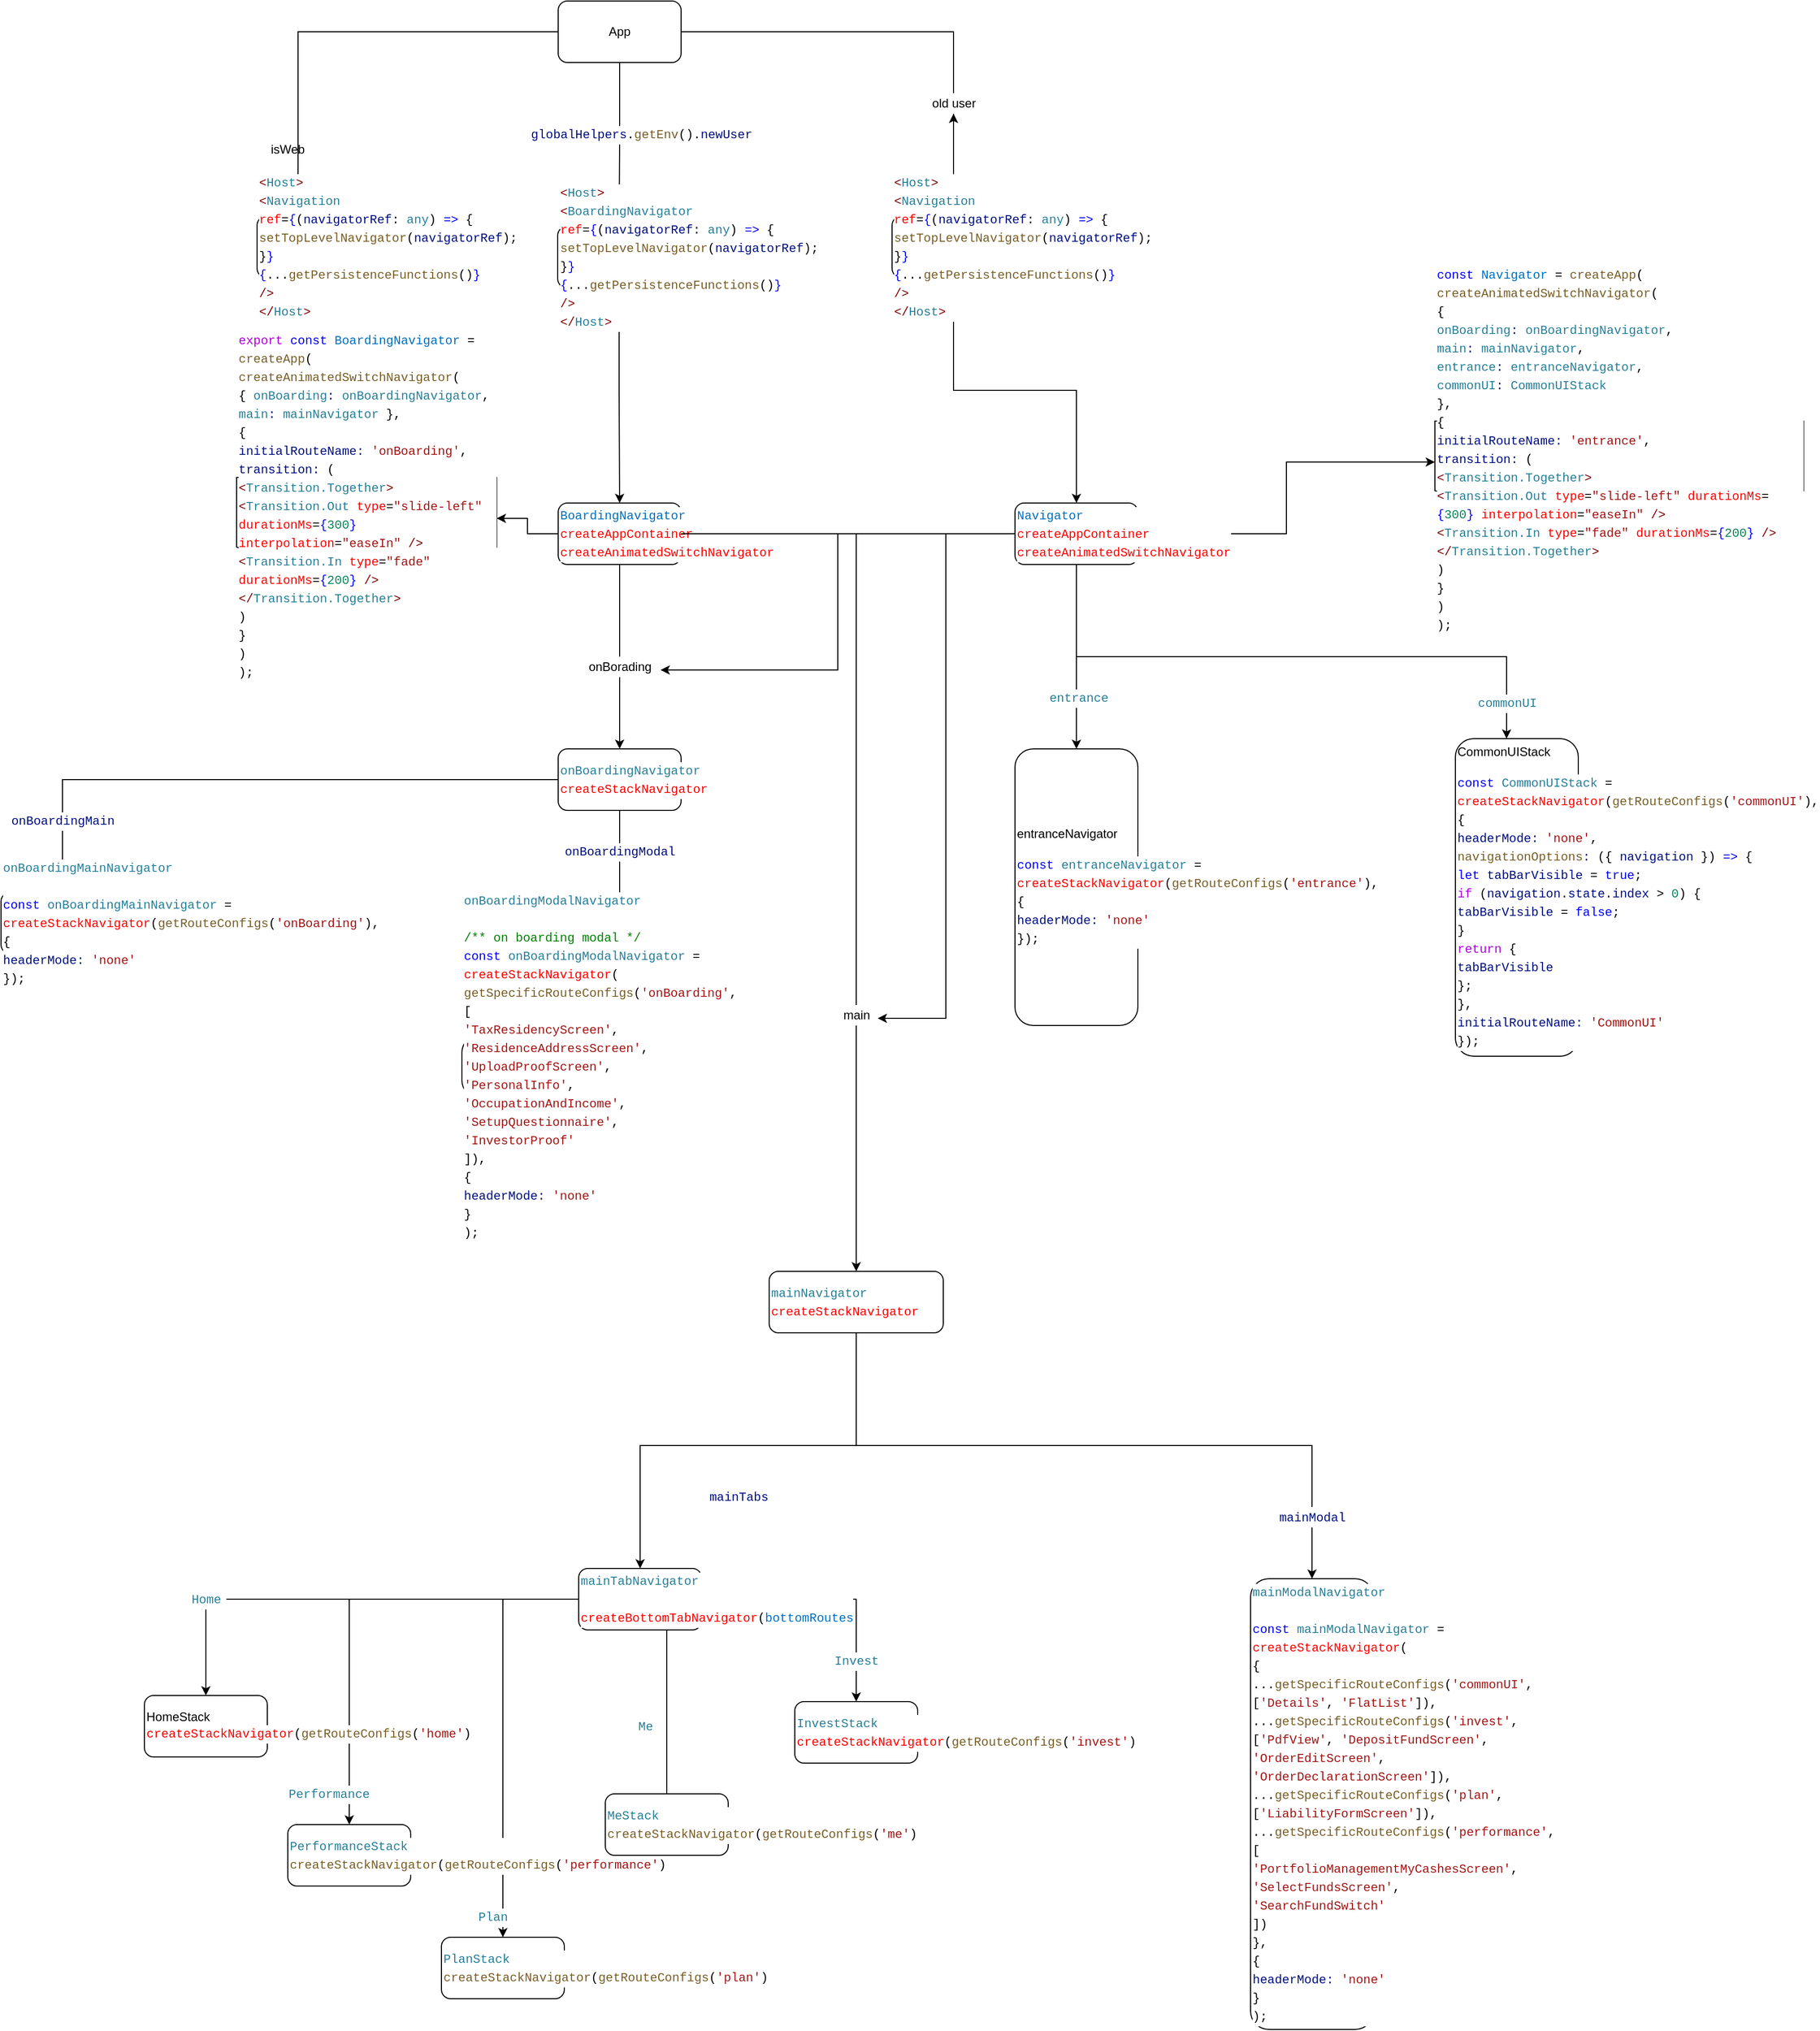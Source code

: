 <mxfile version="20.0.1" type="github"><diagram id="C5RBs43oDa-KdzZeNtuy" name="Page-1"><mxGraphModel dx="2835" dy="1154" grid="1" gridSize="10" guides="1" tooltips="1" connect="1" arrows="1" fold="1" page="1" pageScale="1" pageWidth="827" pageHeight="1169" math="0" shadow="0"><root><mxCell id="WIyWlLk6GJQsqaUBKTNV-0"/><mxCell id="WIyWlLk6GJQsqaUBKTNV-1" parent="WIyWlLk6GJQsqaUBKTNV-0"/><mxCell id="ASFFez9ZujurtMkVOaM4-4" value="" style="edgeStyle=orthogonalEdgeStyle;rounded=0;orthogonalLoop=1;jettySize=auto;html=1;" parent="WIyWlLk6GJQsqaUBKTNV-1" source="ASFFez9ZujurtMkVOaM4-0" target="ASFFez9ZujurtMkVOaM4-3" edge="1"><mxGeometry relative="1" as="geometry"/></mxCell><mxCell id="ASFFez9ZujurtMkVOaM4-7" value="" style="edgeStyle=orthogonalEdgeStyle;rounded=0;orthogonalLoop=1;jettySize=auto;html=1;" parent="WIyWlLk6GJQsqaUBKTNV-1" source="ASFFez9ZujurtMkVOaM4-0" target="ASFFez9ZujurtMkVOaM4-6" edge="1"><mxGeometry relative="1" as="geometry"/></mxCell><mxCell id="ASFFez9ZujurtMkVOaM4-10" value="" style="edgeStyle=orthogonalEdgeStyle;rounded=0;orthogonalLoop=1;jettySize=auto;html=1;startArrow=none;" parent="WIyWlLk6GJQsqaUBKTNV-1" source="ASFFez9ZujurtMkVOaM4-11" target="ASFFez9ZujurtMkVOaM4-9" edge="1"><mxGeometry relative="1" as="geometry"/></mxCell><mxCell id="ASFFez9ZujurtMkVOaM4-0" value="App" style="rounded=1;whiteSpace=wrap;html=1;" parent="WIyWlLk6GJQsqaUBKTNV-1" vertex="1"><mxGeometry x="354" y="40" width="120" height="60" as="geometry"/></mxCell><mxCell id="ASFFez9ZujurtMkVOaM4-3" value="&lt;meta charset=&quot;utf-8&quot;&gt;&lt;div style=&quot;color: rgb(0, 0, 0); background-color: rgb(255, 255, 255); font-family: Menlo, Monaco, &amp;quot;Courier New&amp;quot;, monospace; font-weight: normal; font-size: 12px; line-height: 18px;&quot;&gt;&lt;div&gt;&lt;span style=&quot;color: #800000;&quot;&gt;&amp;lt;&lt;/span&gt;&lt;span style=&quot;color: #267f99;&quot;&gt;Host&lt;/span&gt;&lt;span style=&quot;color: #800000;&quot;&gt;&amp;gt;&lt;/span&gt;&lt;/div&gt;&lt;div&gt;&lt;span style=&quot;color: #000000;&quot;&gt;            &lt;/span&gt;&lt;span style=&quot;color: #800000;&quot;&gt;&amp;lt;&lt;/span&gt;&lt;span style=&quot;color: #267f99;&quot;&gt;Navigation&lt;/span&gt;&lt;/div&gt;&lt;div&gt;&lt;span style=&quot;color: #000000;&quot;&gt;              &lt;/span&gt;&lt;span style=&quot;color: #ff0000;&quot;&gt;ref&lt;/span&gt;&lt;span style=&quot;color: #000000;&quot;&gt;=&lt;/span&gt;&lt;span style=&quot;color: #0000ff;&quot;&gt;{&lt;/span&gt;&lt;span style=&quot;color: #000000;&quot;&gt;(&lt;/span&gt;&lt;span style=&quot;color: #001080;&quot;&gt;navigatorRef&lt;/span&gt;&lt;span style=&quot;color: #000000;&quot;&gt;: &lt;/span&gt;&lt;span style=&quot;color: #267f99;&quot;&gt;any&lt;/span&gt;&lt;span style=&quot;color: #000000;&quot;&gt;) &lt;/span&gt;&lt;span style=&quot;color: #0000ff;&quot;&gt;=&amp;gt;&lt;/span&gt;&lt;span style=&quot;color: #000000;&quot;&gt; {&lt;/span&gt;&lt;/div&gt;&lt;div&gt;&lt;span style=&quot;color: #000000;&quot;&gt;                &lt;/span&gt;&lt;span style=&quot;color: #795e26;&quot;&gt;setTopLevelNavigator&lt;/span&gt;&lt;span style=&quot;color: #000000;&quot;&gt;(&lt;/span&gt;&lt;span style=&quot;color: #001080;&quot;&gt;navigatorRef&lt;/span&gt;&lt;span style=&quot;color: #000000;&quot;&gt;);&lt;/span&gt;&lt;/div&gt;&lt;div&gt;&lt;span style=&quot;color: #000000;&quot;&gt;              }&lt;/span&gt;&lt;span style=&quot;color: #0000ff;&quot;&gt;}&lt;/span&gt;&lt;/div&gt;&lt;div&gt;&lt;span style=&quot;color: #000000;&quot;&gt;              &lt;/span&gt;&lt;span style=&quot;color: #0000ff;&quot;&gt;{&lt;/span&gt;&lt;span style=&quot;color: #000000;&quot;&gt;...&lt;/span&gt;&lt;span style=&quot;color: #795e26;&quot;&gt;getPersistenceFunctions&lt;/span&gt;&lt;span style=&quot;color: #000000;&quot;&gt;()&lt;/span&gt;&lt;span style=&quot;color: #0000ff;&quot;&gt;}&lt;/span&gt;&lt;/div&gt;&lt;div&gt;&lt;span style=&quot;color: #000000;&quot;&gt;            &lt;/span&gt;&lt;span style=&quot;color: #800000;&quot;&gt;/&amp;gt;&lt;/span&gt;&lt;/div&gt;&lt;div&gt;&lt;span style=&quot;color: #000000;&quot;&gt;          &lt;/span&gt;&lt;span style=&quot;color: #800000;&quot;&gt;&amp;lt;/&lt;/span&gt;&lt;span style=&quot;color: #267f99;&quot;&gt;Host&lt;/span&gt;&lt;span style=&quot;color: #800000;&quot;&gt;&amp;gt;&lt;/span&gt;&lt;/div&gt;&lt;/div&gt;" style="whiteSpace=wrap;html=1;rounded=1;align=left;" parent="WIyWlLk6GJQsqaUBKTNV-1" vertex="1"><mxGeometry x="60" y="250" width="80" height="60" as="geometry"/></mxCell><mxCell id="ASFFez9ZujurtMkVOaM4-5" value="isWeb" style="text;html=1;strokeColor=none;fillColor=none;align=center;verticalAlign=middle;whiteSpace=wrap;rounded=0;" parent="WIyWlLk6GJQsqaUBKTNV-1" vertex="1"><mxGeometry x="60" y="170" width="60" height="30" as="geometry"/></mxCell><mxCell id="ASFFez9ZujurtMkVOaM4-21" style="edgeStyle=orthogonalEdgeStyle;rounded=0;orthogonalLoop=1;jettySize=auto;html=1;" parent="WIyWlLk6GJQsqaUBKTNV-1" source="ASFFez9ZujurtMkVOaM4-6" target="ASFFez9ZujurtMkVOaM4-20" edge="1"><mxGeometry relative="1" as="geometry"/></mxCell><mxCell id="ASFFez9ZujurtMkVOaM4-6" value="&lt;div style=&quot;background-color: rgb(255, 255, 255); font-family: Menlo, Monaco, &amp;quot;Courier New&amp;quot;, monospace; line-height: 18px;&quot;&gt;&lt;div&gt; &lt;span style=&quot;color: #800000;&quot;&gt;&amp;lt;&lt;/span&gt;&lt;span style=&quot;color: #267f99;&quot;&gt;Host&lt;/span&gt;&lt;span style=&quot;color: #800000;&quot;&gt;&amp;gt;&lt;/span&gt;&lt;/div&gt;&lt;div&gt;            &lt;span style=&quot;color: #800000;&quot;&gt;&amp;lt;&lt;/span&gt;&lt;span style=&quot;color: #267f99;&quot;&gt;BoardingNavigator&lt;/span&gt;&lt;/div&gt;&lt;div&gt;              &lt;span style=&quot;color: #ff0000;&quot;&gt;ref&lt;/span&gt;=&lt;span style=&quot;color: #0000ff;&quot;&gt;{&lt;/span&gt;(&lt;span style=&quot;color: #001080;&quot;&gt;navigatorRef&lt;/span&gt;: &lt;span style=&quot;color: #267f99;&quot;&gt;any&lt;/span&gt;) &lt;span style=&quot;color: #0000ff;&quot;&gt;=&amp;gt;&lt;/span&gt; {&lt;/div&gt;&lt;div&gt;                &lt;span style=&quot;color: #795e26;&quot;&gt;setTopLevelNavigator&lt;/span&gt;(&lt;span style=&quot;color: #001080;&quot;&gt;navigatorRef&lt;/span&gt;);&lt;/div&gt;&lt;div&gt;              }&lt;span style=&quot;color: #0000ff;&quot;&gt;}&lt;/span&gt;&lt;/div&gt;&lt;div&gt;              &lt;span style=&quot;color: #0000ff;&quot;&gt;{&lt;/span&gt;...&lt;span style=&quot;color: #795e26;&quot;&gt;getPersistenceFunctions&lt;/span&gt;()&lt;span style=&quot;color: #0000ff;&quot;&gt;}&lt;/span&gt;&lt;/div&gt;&lt;div&gt;            &lt;span style=&quot;color: #800000;&quot;&gt;/&amp;gt;&lt;/span&gt;&lt;/div&gt;&lt;div&gt;          &lt;span style=&quot;color: #800000;&quot;&gt;&amp;lt;/&lt;/span&gt;&lt;span style=&quot;color: #267f99;&quot;&gt;Host&lt;/span&gt;&lt;span style=&quot;color: #800000;&quot;&gt;&amp;gt;&lt;/span&gt;&lt;/div&gt;&lt;/div&gt;" style="whiteSpace=wrap;html=1;rounded=1;align=left;" parent="WIyWlLk6GJQsqaUBKTNV-1" vertex="1"><mxGeometry x="353.5" y="260" width="120" height="60" as="geometry"/></mxCell><mxCell id="ASFFez9ZujurtMkVOaM4-8" value="&lt;div style=&quot;background-color: rgb(255, 255, 255); font-family: Menlo, Monaco, &amp;quot;Courier New&amp;quot;, monospace; line-height: 18px;&quot;&gt;&lt;span style=&quot;color: #001080;&quot;&gt;globalHelpers&lt;/span&gt;.&lt;span style=&quot;color: #795e26;&quot;&gt;getEnv&lt;/span&gt;().&lt;span style=&quot;color: #001080;&quot;&gt;newUser&lt;/span&gt;&lt;/div&gt;" style="text;html=1;align=center;verticalAlign=middle;resizable=0;points=[];autosize=1;strokeColor=none;fillColor=none;" parent="WIyWlLk6GJQsqaUBKTNV-1" vertex="1"><mxGeometry x="320" y="160" width="230" height="20" as="geometry"/></mxCell><mxCell id="ASFFez9ZujurtMkVOaM4-14" value="" style="edgeStyle=orthogonalEdgeStyle;rounded=0;orthogonalLoop=1;jettySize=auto;html=1;" parent="WIyWlLk6GJQsqaUBKTNV-1" source="ASFFez9ZujurtMkVOaM4-9" target="ASFFez9ZujurtMkVOaM4-13" edge="1"><mxGeometry relative="1" as="geometry"/></mxCell><mxCell id="ASFFez9ZujurtMkVOaM4-17" value="" style="edgeStyle=orthogonalEdgeStyle;rounded=0;orthogonalLoop=1;jettySize=auto;html=1;" parent="WIyWlLk6GJQsqaUBKTNV-1" source="ASFFez9ZujurtMkVOaM4-9" target="ASFFez9ZujurtMkVOaM4-11" edge="1"><mxGeometry relative="1" as="geometry"/></mxCell><mxCell id="ASFFez9ZujurtMkVOaM4-9" value="&lt;div style=&quot;background-color: rgb(255, 255, 255); font-family: Menlo, Monaco, &amp;quot;Courier New&amp;quot;, monospace; line-height: 18px;&quot;&gt;&lt;div&gt; &lt;span style=&quot;color: #800000;&quot;&gt;&amp;lt;&lt;/span&gt;&lt;span style=&quot;color: #267f99;&quot;&gt;Host&lt;/span&gt;&lt;span style=&quot;color: #800000;&quot;&gt;&amp;gt;&lt;/span&gt;&lt;/div&gt;&lt;div&gt;            &lt;span style=&quot;color: #800000;&quot;&gt;&amp;lt;&lt;/span&gt;&lt;span style=&quot;color: #267f99;&quot;&gt;Navigation&lt;/span&gt;&lt;/div&gt;&lt;div&gt;              &lt;span style=&quot;color: #ff0000;&quot;&gt;ref&lt;/span&gt;=&lt;span style=&quot;color: #0000ff;&quot;&gt;{&lt;/span&gt;(&lt;span style=&quot;color: #001080;&quot;&gt;navigatorRef&lt;/span&gt;: &lt;span style=&quot;color: #267f99;&quot;&gt;any&lt;/span&gt;) &lt;span style=&quot;color: #0000ff;&quot;&gt;=&amp;gt;&lt;/span&gt; {&lt;/div&gt;&lt;div&gt;                &lt;span style=&quot;color: #795e26;&quot;&gt;setTopLevelNavigator&lt;/span&gt;(&lt;span style=&quot;color: #001080;&quot;&gt;navigatorRef&lt;/span&gt;);&lt;/div&gt;&lt;div&gt;              }&lt;span style=&quot;color: #0000ff;&quot;&gt;}&lt;/span&gt;&lt;/div&gt;&lt;div&gt;              &lt;span style=&quot;color: #0000ff;&quot;&gt;{&lt;/span&gt;...&lt;span style=&quot;color: #795e26;&quot;&gt;getPersistenceFunctions&lt;/span&gt;()&lt;span style=&quot;color: #0000ff;&quot;&gt;}&lt;/span&gt;&lt;/div&gt;&lt;div&gt;            &lt;span style=&quot;color: #800000;&quot;&gt;/&amp;gt;&lt;/span&gt;&lt;/div&gt;&lt;div&gt;          &lt;span style=&quot;color: #800000;&quot;&gt;&amp;lt;/&lt;/span&gt;&lt;span style=&quot;color: #267f99;&quot;&gt;Host&lt;/span&gt;&lt;span style=&quot;color: #800000;&quot;&gt;&amp;gt;&lt;/span&gt;&lt;/div&gt;&lt;/div&gt;" style="whiteSpace=wrap;html=1;rounded=1;align=left;" parent="WIyWlLk6GJQsqaUBKTNV-1" vertex="1"><mxGeometry x="680" y="250" width="120" height="60" as="geometry"/></mxCell><mxCell id="ASFFez9ZujurtMkVOaM4-11" value="old user" style="text;html=1;align=center;verticalAlign=middle;resizable=0;points=[];autosize=1;strokeColor=none;fillColor=none;" parent="WIyWlLk6GJQsqaUBKTNV-1" vertex="1"><mxGeometry x="710" y="130" width="60" height="20" as="geometry"/></mxCell><mxCell id="ASFFez9ZujurtMkVOaM4-12" value="" style="edgeStyle=orthogonalEdgeStyle;rounded=0;orthogonalLoop=1;jettySize=auto;html=1;endArrow=none;" parent="WIyWlLk6GJQsqaUBKTNV-1" source="ASFFez9ZujurtMkVOaM4-0" target="ASFFez9ZujurtMkVOaM4-11" edge="1"><mxGeometry relative="1" as="geometry"><mxPoint x="474" y="70" as="sourcePoint"/><mxPoint x="740" y="250" as="targetPoint"/></mxGeometry></mxCell><mxCell id="ASFFez9ZujurtMkVOaM4-16" value="" style="edgeStyle=orthogonalEdgeStyle;rounded=0;orthogonalLoop=1;jettySize=auto;html=1;" parent="WIyWlLk6GJQsqaUBKTNV-1" source="ASFFez9ZujurtMkVOaM4-13" target="ASFFez9ZujurtMkVOaM4-15" edge="1"><mxGeometry relative="1" as="geometry"/></mxCell><mxCell id="ASFFez9ZujurtMkVOaM4-35" style="edgeStyle=orthogonalEdgeStyle;rounded=0;orthogonalLoop=1;jettySize=auto;html=1;entryX=1;entryY=0.65;entryDx=0;entryDy=0;entryPerimeter=0;fontColor=#3333FF;" parent="WIyWlLk6GJQsqaUBKTNV-1" source="ASFFez9ZujurtMkVOaM4-13" target="ASFFez9ZujurtMkVOaM4-30" edge="1"><mxGeometry relative="1" as="geometry"/></mxCell><mxCell id="ASFFez9ZujurtMkVOaM4-36" style="edgeStyle=orthogonalEdgeStyle;rounded=0;orthogonalLoop=1;jettySize=auto;html=1;entryX=1.025;entryY=0.65;entryDx=0;entryDy=0;fontColor=#3333FF;entryPerimeter=0;" parent="WIyWlLk6GJQsqaUBKTNV-1" source="ASFFez9ZujurtMkVOaM4-13" target="ASFFez9ZujurtMkVOaM4-31" edge="1"><mxGeometry relative="1" as="geometry"/></mxCell><mxCell id="ASFFez9ZujurtMkVOaM4-38" value="" style="edgeStyle=orthogonalEdgeStyle;rounded=0;orthogonalLoop=1;jettySize=auto;html=1;fontColor=#3333FF;" parent="WIyWlLk6GJQsqaUBKTNV-1" source="ASFFez9ZujurtMkVOaM4-13" target="ASFFez9ZujurtMkVOaM4-37" edge="1"><mxGeometry relative="1" as="geometry"/></mxCell><mxCell id="ASFFez9ZujurtMkVOaM4-40" value="" style="edgeStyle=orthogonalEdgeStyle;rounded=0;orthogonalLoop=1;jettySize=auto;html=1;fontColor=#3333FF;" parent="WIyWlLk6GJQsqaUBKTNV-1" source="ASFFez9ZujurtMkVOaM4-13" target="ASFFez9ZujurtMkVOaM4-39" edge="1"><mxGeometry relative="1" as="geometry"><Array as="points"><mxPoint x="860" y="680"/><mxPoint x="1280" y="680"/></Array></mxGeometry></mxCell><mxCell id="ASFFez9ZujurtMkVOaM4-13" value="&lt;div style=&quot;background-color: rgb(255, 255, 255); font-family: Menlo, Monaco, &amp;quot;Courier New&amp;quot;, monospace; line-height: 18px;&quot;&gt;&lt;span style=&quot;color: #0070c1;&quot;&gt;Navigator&lt;/span&gt;&lt;/div&gt;&lt;div style=&quot;background-color: rgb(255, 255, 255); font-family: Menlo, Monaco, &amp;quot;Courier New&amp;quot;, monospace; line-height: 18px;&quot;&gt;&lt;font color=&quot;#ff0000&quot;&gt;createAppContainer&lt;/font&gt;&lt;/div&gt;&lt;div style=&quot;background-color: rgb(255, 255, 255); font-family: Menlo, Monaco, &amp;quot;Courier New&amp;quot;, monospace; line-height: 18px;&quot;&gt;&lt;div style=&quot;line-height: 18px;&quot;&gt;&lt;font color=&quot;#ff0000&quot;&gt;createAnimatedSwitchNavigator&lt;/font&gt;&lt;/div&gt;&lt;/div&gt;" style="whiteSpace=wrap;html=1;align=left;rounded=1;" parent="WIyWlLk6GJQsqaUBKTNV-1" vertex="1"><mxGeometry x="800" y="530" width="120" height="60" as="geometry"/></mxCell><mxCell id="ASFFez9ZujurtMkVOaM4-15" value="&lt;div style=&quot;background-color: rgb(255, 255, 255); font-family: Menlo, Monaco, &amp;quot;Courier New&amp;quot;, monospace; line-height: 18px;&quot;&gt;&lt;div&gt;&lt;span style=&quot;color: #0000ff;&quot;&gt;const&lt;/span&gt; &lt;span style=&quot;color: #0070c1;&quot;&gt;Navigator&lt;/span&gt; = &lt;span style=&quot;color: #795e26;&quot;&gt;createApp&lt;/span&gt;(&lt;/div&gt;&lt;div&gt;  &lt;span style=&quot;color: #795e26;&quot;&gt;createAnimatedSwitchNavigator&lt;/span&gt;(&lt;/div&gt;&lt;div&gt;    {&lt;/div&gt;&lt;div&gt;      &lt;span style=&quot;color: #267f99;&quot;&gt;onBoarding&lt;/span&gt;&lt;span style=&quot;color: #001080;&quot;&gt;:&lt;/span&gt; &lt;span style=&quot;color: #267f99;&quot;&gt;onBoardingNavigator&lt;/span&gt;,&lt;/div&gt;&lt;div&gt;      &lt;span style=&quot;color: #267f99;&quot;&gt;main&lt;/span&gt;&lt;span style=&quot;color: #001080;&quot;&gt;:&lt;/span&gt; &lt;span style=&quot;color: #267f99;&quot;&gt;mainNavigator&lt;/span&gt;,&lt;/div&gt;&lt;div&gt;      &lt;span style=&quot;color: #267f99;&quot;&gt;entrance&lt;/span&gt;&lt;span style=&quot;color: #001080;&quot;&gt;:&lt;/span&gt; &lt;span style=&quot;color: #267f99;&quot;&gt;entranceNavigator&lt;/span&gt;,&lt;/div&gt;&lt;div&gt;      &lt;span style=&quot;color: #267f99;&quot;&gt;commonUI&lt;/span&gt;&lt;span style=&quot;color: #001080;&quot;&gt;:&lt;/span&gt; &lt;span style=&quot;color: #267f99;&quot;&gt;CommonUIStack&lt;/span&gt;&lt;/div&gt;&lt;div&gt;    },&lt;/div&gt;&lt;div&gt;    {&lt;/div&gt;&lt;div&gt;      &lt;span style=&quot;color: #001080;&quot;&gt;initialRouteName&lt;/span&gt;&lt;span style=&quot;color: #001080;&quot;&gt;:&lt;/span&gt; &lt;span style=&quot;color: #a31515;&quot;&gt;'entrance'&lt;/span&gt;,&lt;/div&gt;&lt;div&gt;      &lt;span style=&quot;color: #001080;&quot;&gt;transition&lt;/span&gt;&lt;span style=&quot;color: #001080;&quot;&gt;:&lt;/span&gt; (&lt;/div&gt;&lt;div&gt;        &lt;span style=&quot;color: #800000;&quot;&gt;&amp;lt;&lt;/span&gt;&lt;span style=&quot;color: #267f99;&quot;&gt;Transition.Together&lt;/span&gt;&lt;span style=&quot;color: #800000;&quot;&gt;&amp;gt;&lt;/span&gt;&lt;/div&gt;&lt;div&gt;          &lt;span style=&quot;color: #800000;&quot;&gt;&amp;lt;&lt;/span&gt;&lt;span style=&quot;color: #267f99;&quot;&gt;Transition.Out&lt;/span&gt; &lt;span style=&quot;color: #ff0000;&quot;&gt;type&lt;/span&gt;=&lt;span style=&quot;color: #a31515;&quot;&gt;&quot;slide-left&quot;&lt;/span&gt; &lt;span style=&quot;color: #ff0000;&quot;&gt;durationMs&lt;/span&gt;=&lt;span style=&quot;color: #0000ff;&quot;&gt;{&lt;/span&gt;&lt;span style=&quot;color: #098658;&quot;&gt;300&lt;/span&gt;&lt;span style=&quot;color: #0000ff;&quot;&gt;}&lt;/span&gt; &lt;span style=&quot;color: #ff0000;&quot;&gt;interpolation&lt;/span&gt;=&lt;span style=&quot;color: #a31515;&quot;&gt;&quot;easeIn&quot;&lt;/span&gt; &lt;span style=&quot;color: #800000;&quot;&gt;/&amp;gt;&lt;/span&gt;&lt;/div&gt;&lt;div&gt;          &lt;span style=&quot;color: #800000;&quot;&gt;&amp;lt;&lt;/span&gt;&lt;span style=&quot;color: #267f99;&quot;&gt;Transition.In&lt;/span&gt; &lt;span style=&quot;color: #ff0000;&quot;&gt;type&lt;/span&gt;=&lt;span style=&quot;color: #a31515;&quot;&gt;&quot;fade&quot;&lt;/span&gt; &lt;span style=&quot;color: #ff0000;&quot;&gt;durationMs&lt;/span&gt;=&lt;span style=&quot;color: #0000ff;&quot;&gt;{&lt;/span&gt;&lt;span style=&quot;color: #098658;&quot;&gt;200&lt;/span&gt;&lt;span style=&quot;color: #0000ff;&quot;&gt;}&lt;/span&gt; &lt;span style=&quot;color: #800000;&quot;&gt;/&amp;gt;&lt;/span&gt;&lt;/div&gt;&lt;div&gt;        &lt;span style=&quot;color: #800000;&quot;&gt;&amp;lt;/&lt;/span&gt;&lt;span style=&quot;color: #267f99;&quot;&gt;Transition.Together&lt;/span&gt;&lt;span style=&quot;color: #800000;&quot;&gt;&amp;gt;&lt;/span&gt;&lt;/div&gt;&lt;div&gt;      )&lt;/div&gt;&lt;div&gt;    }&lt;/div&gt;&lt;div&gt;  )&lt;/div&gt;&lt;div&gt;);&lt;/div&gt;&lt;/div&gt;" style="shape=document;whiteSpace=wrap;html=1;boundedLbl=1;align=left;rounded=1;" parent="WIyWlLk6GJQsqaUBKTNV-1" vertex="1"><mxGeometry x="1210" y="450" width="360" height="80" as="geometry"/></mxCell><mxCell id="ASFFez9ZujurtMkVOaM4-23" value="" style="edgeStyle=orthogonalEdgeStyle;rounded=0;orthogonalLoop=1;jettySize=auto;html=1;" parent="WIyWlLk6GJQsqaUBKTNV-1" source="ASFFez9ZujurtMkVOaM4-20" target="ASFFez9ZujurtMkVOaM4-22" edge="1"><mxGeometry relative="1" as="geometry"/></mxCell><mxCell id="ASFFez9ZujurtMkVOaM4-26" value="" style="edgeStyle=orthogonalEdgeStyle;rounded=0;orthogonalLoop=1;jettySize=auto;html=1;startArrow=none;" parent="WIyWlLk6GJQsqaUBKTNV-1" source="ASFFez9ZujurtMkVOaM4-30" target="ASFFez9ZujurtMkVOaM4-25" edge="1"><mxGeometry relative="1" as="geometry"/></mxCell><mxCell id="ASFFez9ZujurtMkVOaM4-29" value="" style="edgeStyle=orthogonalEdgeStyle;rounded=0;orthogonalLoop=1;jettySize=auto;html=1;startArrow=none;" parent="WIyWlLk6GJQsqaUBKTNV-1" source="ASFFez9ZujurtMkVOaM4-31" target="ASFFez9ZujurtMkVOaM4-28" edge="1"><mxGeometry relative="1" as="geometry"/></mxCell><mxCell id="ASFFez9ZujurtMkVOaM4-20" value="&lt;div style=&quot;background-color: rgb(255, 255, 255); font-family: Menlo, Monaco, &amp;quot;Courier New&amp;quot;, monospace; line-height: 18px;&quot;&gt;&lt;span style=&quot;color: #0070c1;&quot;&gt;BoardingNavigator&lt;/span&gt;&lt;/div&gt;&lt;div style=&quot;background-color: rgb(255, 255, 255); font-family: Menlo, Monaco, &amp;quot;Courier New&amp;quot;, monospace; line-height: 18px;&quot;&gt;&lt;font color=&quot;#ff0000&quot;&gt;createAppContainer&lt;/font&gt;&lt;/div&gt;&lt;div style=&quot;background-color: rgb(255, 255, 255); font-family: Menlo, Monaco, &amp;quot;Courier New&amp;quot;, monospace; line-height: 18px;&quot;&gt;&lt;div style=&quot;line-height: 18px;&quot;&gt;&lt;font color=&quot;#ff0000&quot;&gt;createAnimatedSwitchNavigator&lt;/font&gt;&lt;/div&gt;&lt;/div&gt;" style="whiteSpace=wrap;html=1;align=left;rounded=1;" parent="WIyWlLk6GJQsqaUBKTNV-1" vertex="1"><mxGeometry x="354" y="530" width="120" height="60" as="geometry"/></mxCell><mxCell id="ASFFez9ZujurtMkVOaM4-22" value="&lt;div style=&quot;background-color: rgb(255, 255, 255); font-family: Menlo, Monaco, &amp;quot;Courier New&amp;quot;, monospace; line-height: 18px;&quot;&gt;&lt;div&gt;&lt;span style=&quot;color: #af00db;&quot;&gt;export&lt;/span&gt; &lt;span style=&quot;color: #0000ff;&quot;&gt;const&lt;/span&gt; &lt;span style=&quot;color: #0070c1;&quot;&gt;BoardingNavigator&lt;/span&gt; = &lt;span style=&quot;color: #795e26;&quot;&gt;createApp&lt;/span&gt;(&lt;/div&gt;&lt;div&gt;  &lt;span style=&quot;color: #795e26;&quot;&gt;createAnimatedSwitchNavigator&lt;/span&gt;(&lt;/div&gt;&lt;div&gt;    { &lt;span style=&quot;color: #267f99;&quot;&gt;onBoarding&lt;/span&gt;&lt;span style=&quot;color: #001080;&quot;&gt;:&lt;/span&gt; &lt;span style=&quot;color: #267f99;&quot;&gt;onBoardingNavigator&lt;/span&gt;, &lt;span style=&quot;color: #267f99;&quot;&gt;main&lt;/span&gt;&lt;span style=&quot;color: #001080;&quot;&gt;:&lt;/span&gt; &lt;span style=&quot;color: #267f99;&quot;&gt;mainNavigator&lt;/span&gt; },&lt;/div&gt;&lt;div&gt;    {&lt;/div&gt;&lt;div&gt;      &lt;span style=&quot;color: #001080;&quot;&gt;initialRouteName&lt;/span&gt;&lt;span style=&quot;color: #001080;&quot;&gt;:&lt;/span&gt; &lt;span style=&quot;color: #a31515;&quot;&gt;'onBoarding'&lt;/span&gt;,&lt;/div&gt;&lt;div&gt;      &lt;span style=&quot;color: #001080;&quot;&gt;transition&lt;/span&gt;&lt;span style=&quot;color: #001080;&quot;&gt;:&lt;/span&gt; (&lt;/div&gt;&lt;div&gt;        &lt;span style=&quot;color: #800000;&quot;&gt;&amp;lt;&lt;/span&gt;&lt;span style=&quot;color: #267f99;&quot;&gt;Transition.Together&lt;/span&gt;&lt;span style=&quot;color: #800000;&quot;&gt;&amp;gt;&lt;/span&gt;&lt;/div&gt;&lt;div&gt;          &lt;span style=&quot;color: #800000;&quot;&gt;&amp;lt;&lt;/span&gt;&lt;span style=&quot;color: #267f99;&quot;&gt;Transition.Out&lt;/span&gt; &lt;span style=&quot;color: #ff0000;&quot;&gt;type&lt;/span&gt;=&lt;span style=&quot;color: #a31515;&quot;&gt;&quot;slide-left&quot;&lt;/span&gt; &lt;span style=&quot;color: #ff0000;&quot;&gt;durationMs&lt;/span&gt;=&lt;span style=&quot;color: #0000ff;&quot;&gt;{&lt;/span&gt;&lt;span style=&quot;color: #098658;&quot;&gt;300&lt;/span&gt;&lt;span style=&quot;color: #0000ff;&quot;&gt;}&lt;/span&gt; &lt;span style=&quot;color: #ff0000;&quot;&gt;interpolation&lt;/span&gt;=&lt;span style=&quot;color: #a31515;&quot;&gt;&quot;easeIn&quot;&lt;/span&gt; &lt;span style=&quot;color: #800000;&quot;&gt;/&amp;gt;&lt;/span&gt;&lt;/div&gt;&lt;div&gt;          &lt;span style=&quot;color: #800000;&quot;&gt;&amp;lt;&lt;/span&gt;&lt;span style=&quot;color: #267f99;&quot;&gt;Transition.In&lt;/span&gt; &lt;span style=&quot;color: #ff0000;&quot;&gt;type&lt;/span&gt;=&lt;span style=&quot;color: #a31515;&quot;&gt;&quot;fade&quot;&lt;/span&gt; &lt;span style=&quot;color: #ff0000;&quot;&gt;durationMs&lt;/span&gt;=&lt;span style=&quot;color: #0000ff;&quot;&gt;{&lt;/span&gt;&lt;span style=&quot;color: #098658;&quot;&gt;200&lt;/span&gt;&lt;span style=&quot;color: #0000ff;&quot;&gt;}&lt;/span&gt; &lt;span style=&quot;color: #800000;&quot;&gt;/&amp;gt;&lt;/span&gt;&lt;/div&gt;&lt;div&gt;        &lt;span style=&quot;color: #800000;&quot;&gt;&amp;lt;/&lt;/span&gt;&lt;span style=&quot;color: #267f99;&quot;&gt;Transition.Together&lt;/span&gt;&lt;span style=&quot;color: #800000;&quot;&gt;&amp;gt;&lt;/span&gt;&lt;/div&gt;&lt;div&gt;      )&lt;/div&gt;&lt;div&gt;    }&lt;/div&gt;&lt;div&gt;  )&lt;/div&gt;&lt;div&gt;);&lt;/div&gt;&lt;/div&gt;" style="shape=document;whiteSpace=wrap;html=1;boundedLbl=1;align=left;rounded=1;" parent="WIyWlLk6GJQsqaUBKTNV-1" vertex="1"><mxGeometry x="40" y="505" width="254" height="80" as="geometry"/></mxCell><mxCell id="ASFFez9ZujurtMkVOaM4-44" value="" style="edgeStyle=orthogonalEdgeStyle;rounded=0;orthogonalLoop=1;jettySize=auto;html=1;fontColor=#3333FF;" parent="WIyWlLk6GJQsqaUBKTNV-1" source="ASFFez9ZujurtMkVOaM4-25" target="ASFFez9ZujurtMkVOaM4-43" edge="1"><mxGeometry relative="1" as="geometry"/></mxCell><mxCell id="ASFFez9ZujurtMkVOaM4-47" value="" style="edgeStyle=orthogonalEdgeStyle;rounded=0;orthogonalLoop=1;jettySize=auto;html=1;fontColor=#3333FF;" parent="WIyWlLk6GJQsqaUBKTNV-1" source="ASFFez9ZujurtMkVOaM4-25" target="ASFFez9ZujurtMkVOaM4-46" edge="1"><mxGeometry relative="1" as="geometry"/></mxCell><mxCell id="ASFFez9ZujurtMkVOaM4-48" value="&lt;div style=&quot;color: rgb(0, 0, 0); font-family: Menlo, Monaco, &amp;quot;Courier New&amp;quot;, monospace; font-size: 12px; line-height: 18px;&quot;&gt;&lt;span style=&quot;color: #001080;&quot;&gt;onBoardingModal&lt;/span&gt;&lt;/div&gt;" style="edgeLabel;html=1;align=center;verticalAlign=middle;resizable=0;points=[];fontColor=#3333FF;" parent="ASFFez9ZujurtMkVOaM4-47" vertex="1" connectable="0"><mxGeometry x="-0.441" y="1" relative="1" as="geometry"><mxPoint x="-1" y="-33" as="offset"/></mxGeometry></mxCell><mxCell id="ASFFez9ZujurtMkVOaM4-25" value="&lt;div style=&quot;background-color: rgb(255, 255, 255); font-family: Menlo, Monaco, &amp;quot;Courier New&amp;quot;, monospace; line-height: 18px;&quot;&gt;&lt;span style=&quot;color: #267f99;&quot;&gt;onBoardingNavigator&lt;/span&gt;&lt;/div&gt;&lt;div style=&quot;background-color: rgb(255, 255, 255); font-family: Menlo, Monaco, &amp;quot;Courier New&amp;quot;, monospace; line-height: 18px;&quot;&gt;&lt;div style=&quot;line-height: 18px;&quot;&gt;&lt;font color=&quot;#ff0000&quot;&gt;createStackNavigator&lt;/font&gt;&lt;/div&gt;&lt;/div&gt;" style="whiteSpace=wrap;html=1;align=left;rounded=1;" parent="WIyWlLk6GJQsqaUBKTNV-1" vertex="1"><mxGeometry x="354" y="770" width="120" height="60" as="geometry"/></mxCell><mxCell id="ASFFez9ZujurtMkVOaM4-50" value="" style="edgeStyle=orthogonalEdgeStyle;rounded=0;orthogonalLoop=1;jettySize=auto;html=1;fontColor=#FF0000;" parent="WIyWlLk6GJQsqaUBKTNV-1" source="ASFFez9ZujurtMkVOaM4-28" target="ASFFez9ZujurtMkVOaM4-49" edge="1"><mxGeometry relative="1" as="geometry"><Array as="points"><mxPoint x="645" y="1450"/><mxPoint x="434" y="1450"/></Array></mxGeometry></mxCell><mxCell id="ASFFez9ZujurtMkVOaM4-28" value="&lt;div style=&quot;background-color: rgb(255, 255, 255); font-family: Menlo, Monaco, &amp;quot;Courier New&amp;quot;, monospace; line-height: 18px;&quot;&gt;&lt;span style=&quot;color: #267f99;&quot;&gt;mainNavigator&lt;br&gt;&lt;/span&gt;&lt;div style=&quot;line-height: 18px;&quot;&gt;&lt;font color=&quot;#ff0000&quot;&gt;createStackNavigator&lt;/font&gt;&lt;/div&gt;&lt;/div&gt;" style="whiteSpace=wrap;html=1;align=left;rounded=1;" parent="WIyWlLk6GJQsqaUBKTNV-1" vertex="1"><mxGeometry x="560" y="1280" width="170" height="60" as="geometry"/></mxCell><mxCell id="ASFFez9ZujurtMkVOaM4-30" value="onBorading" style="text;html=1;align=center;verticalAlign=middle;resizable=0;points=[];autosize=1;strokeColor=none;fillColor=none;" parent="WIyWlLk6GJQsqaUBKTNV-1" vertex="1"><mxGeometry x="374" y="680" width="80" height="20" as="geometry"/></mxCell><mxCell id="ASFFez9ZujurtMkVOaM4-34" value="" style="edgeStyle=orthogonalEdgeStyle;rounded=0;orthogonalLoop=1;jettySize=auto;html=1;endArrow=none;" parent="WIyWlLk6GJQsqaUBKTNV-1" source="ASFFez9ZujurtMkVOaM4-20" target="ASFFez9ZujurtMkVOaM4-30" edge="1"><mxGeometry relative="1" as="geometry"><mxPoint x="414" y="590" as="sourcePoint"/><mxPoint x="414" y="770" as="targetPoint"/></mxGeometry></mxCell><mxCell id="ASFFez9ZujurtMkVOaM4-37" value="entranceNavigator&lt;br&gt;&lt;br&gt;&lt;div style=&quot;background-color: rgb(255, 255, 255); font-family: Menlo, Monaco, &amp;quot;Courier New&amp;quot;, monospace; line-height: 18px;&quot;&gt;&lt;div&gt;&lt;span style=&quot;color: #0000ff;&quot;&gt;const&lt;/span&gt; &lt;span style=&quot;color: #267f99;&quot;&gt;entranceNavigator&lt;/span&gt; = &lt;font color=&quot;#ff0000&quot;&gt;createStackNavigator&lt;/font&gt;(&lt;span style=&quot;color: #795e26;&quot;&gt;getRouteConfigs&lt;/span&gt;(&lt;span style=&quot;color: #a31515;&quot;&gt;'entrance'&lt;/span&gt;), {&lt;/div&gt;&lt;div&gt;  &lt;span style=&quot;color: #001080;&quot;&gt;headerMode&lt;/span&gt;&lt;span style=&quot;color: #001080;&quot;&gt;:&lt;/span&gt; &lt;span style=&quot;color: #a31515;&quot;&gt;'none'&lt;/span&gt;&lt;/div&gt;&lt;div&gt;});&lt;/div&gt;&lt;/div&gt;" style="whiteSpace=wrap;html=1;align=left;rounded=1;" parent="WIyWlLk6GJQsqaUBKTNV-1" vertex="1"><mxGeometry x="800" y="770" width="120" height="270" as="geometry"/></mxCell><mxCell id="ASFFez9ZujurtMkVOaM4-39" value="CommonUIStack&lt;br&gt;&lt;br&gt;&lt;div style=&quot;background-color: rgb(255, 255, 255); font-family: Menlo, Monaco, &amp;quot;Courier New&amp;quot;, monospace; line-height: 18px;&quot;&gt;&lt;div&gt;&lt;span style=&quot;color: #0000ff;&quot;&gt;const&lt;/span&gt; &lt;span style=&quot;color: #267f99;&quot;&gt;CommonUIStack&lt;/span&gt; = &lt;font color=&quot;#ff0000&quot;&gt;createStackNavigator&lt;/font&gt;(&lt;span style=&quot;color: #795e26;&quot;&gt;getRouteConfigs&lt;/span&gt;(&lt;span style=&quot;color: #a31515;&quot;&gt;'commonUI'&lt;/span&gt;), {&lt;/div&gt;&lt;div&gt;  &lt;span style=&quot;color: #001080;&quot;&gt;headerMode&lt;/span&gt;&lt;span style=&quot;color: #001080;&quot;&gt;:&lt;/span&gt; &lt;span style=&quot;color: #a31515;&quot;&gt;'none'&lt;/span&gt;,&lt;/div&gt;&lt;div&gt;  &lt;span style=&quot;color: #795e26;&quot;&gt;navigationOptions&lt;/span&gt;&lt;span style=&quot;color: #001080;&quot;&gt;:&lt;/span&gt; ({ &lt;span style=&quot;color: #001080;&quot;&gt;navigation&lt;/span&gt; }) &lt;span style=&quot;color: #0000ff;&quot;&gt;=&amp;gt;&lt;/span&gt; {&lt;/div&gt;&lt;div&gt;    &lt;span style=&quot;color: #0000ff;&quot;&gt;let&lt;/span&gt; &lt;span style=&quot;color: #001080;&quot;&gt;tabBarVisible&lt;/span&gt; = &lt;span style=&quot;color: #0000ff;&quot;&gt;true&lt;/span&gt;;&lt;/div&gt;&lt;div&gt;    &lt;span style=&quot;color: #af00db;&quot;&gt;if&lt;/span&gt; (&lt;span style=&quot;color: #001080;&quot;&gt;navigation&lt;/span&gt;.&lt;span style=&quot;color: #001080;&quot;&gt;state&lt;/span&gt;.&lt;span style=&quot;color: #001080;&quot;&gt;index&lt;/span&gt; &amp;gt; &lt;span style=&quot;color: #098658;&quot;&gt;0&lt;/span&gt;) {&lt;/div&gt;&lt;div&gt;      &lt;span style=&quot;color: #001080;&quot;&gt;tabBarVisible&lt;/span&gt; = &lt;span style=&quot;color: #0000ff;&quot;&gt;false&lt;/span&gt;;&lt;/div&gt;&lt;div&gt;    }&lt;/div&gt;&lt;div&gt;    &lt;span style=&quot;color: #af00db;&quot;&gt;return&lt;/span&gt; {&lt;/div&gt;&lt;div&gt;      &lt;span style=&quot;color: #001080;&quot;&gt;tabBarVisible&lt;/span&gt;&lt;/div&gt;&lt;div&gt;    };&lt;/div&gt;&lt;div&gt;  },&lt;/div&gt;&lt;div&gt;  &lt;span style=&quot;color: #001080;&quot;&gt;initialRouteName&lt;/span&gt;&lt;span style=&quot;color: #001080;&quot;&gt;:&lt;/span&gt; &lt;span style=&quot;color: #a31515;&quot;&gt;'CommonUI'&lt;/span&gt;&lt;/div&gt;&lt;div&gt;});&lt;/div&gt;&lt;/div&gt;" style="whiteSpace=wrap;html=1;align=left;rounded=1;" parent="WIyWlLk6GJQsqaUBKTNV-1" vertex="1"><mxGeometry x="1230" y="760" width="120" height="310" as="geometry"/></mxCell><mxCell id="ASFFez9ZujurtMkVOaM4-41" value="&lt;div style=&quot;color: rgb(0, 0, 0); background-color: rgb(255, 255, 255); font-family: Menlo, Monaco, &amp;quot;Courier New&amp;quot;, monospace; line-height: 18px;&quot;&gt;&lt;span style=&quot;color: #267f99;&quot;&gt;entrance&lt;/span&gt;&lt;/div&gt;" style="text;html=1;align=center;verticalAlign=middle;resizable=0;points=[];autosize=1;strokeColor=none;fillColor=none;fontColor=#3333FF;" parent="WIyWlLk6GJQsqaUBKTNV-1" vertex="1"><mxGeometry x="827" y="710" width="70" height="20" as="geometry"/></mxCell><mxCell id="ASFFez9ZujurtMkVOaM4-42" value="&lt;meta charset=&quot;utf-8&quot;&gt;&lt;div style=&quot;color: rgb(0, 0, 0); background-color: rgb(255, 255, 255); font-family: Menlo, Monaco, &amp;quot;Courier New&amp;quot;, monospace; font-weight: normal; font-size: 12px; line-height: 18px;&quot;&gt;&lt;div&gt;&lt;span style=&quot;color: #267f99;&quot;&gt;commonUI&lt;/span&gt;&lt;/div&gt;&lt;/div&gt;" style="text;whiteSpace=wrap;html=1;fontColor=#3333FF;" parent="WIyWlLk6GJQsqaUBKTNV-1" vertex="1"><mxGeometry x="1250" y="710" width="80" height="30" as="geometry"/></mxCell><mxCell id="ASFFez9ZujurtMkVOaM4-43" value="&lt;div style=&quot;background-color: rgb(255, 255, 255); font-family: Menlo, Monaco, &amp;quot;Courier New&amp;quot;, monospace; line-height: 18px;&quot;&gt;&lt;span style=&quot;color: #267f99;&quot;&gt;onBoardingMainNavigator&lt;br&gt;&lt;br&gt;&lt;/span&gt;&lt;div style=&quot;line-height: 18px;&quot;&gt;&lt;div&gt;&lt;span style=&quot;color: #0000ff;&quot;&gt;const&lt;/span&gt; &lt;span style=&quot;color: #267f99;&quot;&gt;onBoardingMainNavigator&lt;/span&gt; = &lt;font color=&quot;#ff0000&quot;&gt;createStackNavigator&lt;/font&gt;(&lt;span style=&quot;color: #795e26;&quot;&gt;getRouteConfigs&lt;/span&gt;(&lt;span style=&quot;color: #a31515;&quot;&gt;'onBoarding'&lt;/span&gt;), {&lt;/div&gt;&lt;div&gt;  &lt;span style=&quot;color: #001080;&quot;&gt;headerMode&lt;/span&gt;&lt;span style=&quot;color: #001080;&quot;&gt;:&lt;/span&gt; &lt;span style=&quot;color: #a31515;&quot;&gt;'none'&lt;/span&gt;&lt;/div&gt;&lt;div&gt;});&lt;/div&gt;&lt;/div&gt;&lt;/div&gt;" style="whiteSpace=wrap;html=1;align=left;rounded=1;" parent="WIyWlLk6GJQsqaUBKTNV-1" vertex="1"><mxGeometry x="-190" y="910" width="120" height="60" as="geometry"/></mxCell><mxCell id="ASFFez9ZujurtMkVOaM4-45" value="&lt;div style=&quot;color: rgb(0, 0, 0); background-color: rgb(255, 255, 255); font-family: Menlo, Monaco, &amp;quot;Courier New&amp;quot;, monospace; line-height: 18px;&quot;&gt;&lt;span style=&quot;color: #001080;&quot;&gt;onBoardingMain&lt;/span&gt;&lt;/div&gt;" style="text;html=1;align=center;verticalAlign=middle;resizable=0;points=[];autosize=1;strokeColor=none;fillColor=none;fontColor=#3333FF;" parent="WIyWlLk6GJQsqaUBKTNV-1" vertex="1"><mxGeometry x="-190" y="830" width="120" height="20" as="geometry"/></mxCell><mxCell id="ASFFez9ZujurtMkVOaM4-46" value="&lt;div style=&quot;background-color: rgb(255, 255, 255); font-family: Menlo, Monaco, &amp;quot;Courier New&amp;quot;, monospace; line-height: 18px;&quot;&gt;&lt;span style=&quot;color: #267f99;&quot;&gt;onBoardingModalNavigator&lt;br&gt;&lt;br&gt;&lt;/span&gt;&lt;div style=&quot;line-height: 18px;&quot;&gt;&lt;div&gt;&lt;span style=&quot;color: #008000;&quot;&gt;/** on boarding modal */&lt;/span&gt;&lt;/div&gt;&lt;div&gt;&lt;span style=&quot;color: #0000ff;&quot;&gt;const&lt;/span&gt; &lt;span style=&quot;color: #267f99;&quot;&gt;onBoardingModalNavigator&lt;/span&gt; = &lt;font color=&quot;#ff0000&quot;&gt;createStackNavigator&lt;/font&gt;(&lt;/div&gt;&lt;div&gt;  &lt;span style=&quot;color: #795e26;&quot;&gt;getSpecificRouteConfigs&lt;/span&gt;(&lt;span style=&quot;color: #a31515;&quot;&gt;'onBoarding'&lt;/span&gt;, [&lt;/div&gt;&lt;div&gt;    &lt;span style=&quot;color: #a31515;&quot;&gt;'TaxResidencyScreen'&lt;/span&gt;,&lt;/div&gt;&lt;div&gt;    &lt;span style=&quot;color: #a31515;&quot;&gt;'ResidenceAddressScreen'&lt;/span&gt;,&lt;/div&gt;&lt;div&gt;    &lt;span style=&quot;color: #a31515;&quot;&gt;'UploadProofScreen'&lt;/span&gt;,&lt;/div&gt;&lt;div&gt;    &lt;span style=&quot;color: #a31515;&quot;&gt;'PersonalInfo'&lt;/span&gt;,&lt;/div&gt;&lt;div&gt;    &lt;span style=&quot;color: #a31515;&quot;&gt;'OccupationAndIncome'&lt;/span&gt;,&lt;/div&gt;&lt;div&gt;    &lt;span style=&quot;color: #a31515;&quot;&gt;'SetupQuestionnaire'&lt;/span&gt;,&lt;/div&gt;&lt;div&gt;    &lt;span style=&quot;color: #a31515;&quot;&gt;'InvestorProof'&lt;/span&gt;&lt;/div&gt;&lt;div&gt;  ]),&lt;/div&gt;&lt;div&gt;  {&lt;/div&gt;&lt;div&gt;    &lt;span style=&quot;color: #001080;&quot;&gt;headerMode&lt;/span&gt;&lt;span style=&quot;color: #001080;&quot;&gt;:&lt;/span&gt; &lt;span style=&quot;color: #a31515;&quot;&gt;'none'&lt;/span&gt;&lt;/div&gt;&lt;div&gt;  }&lt;/div&gt;&lt;div&gt;);&lt;/div&gt;&lt;/div&gt;&lt;/div&gt;" style="whiteSpace=wrap;html=1;align=left;rounded=1;arcSize=27;" parent="WIyWlLk6GJQsqaUBKTNV-1" vertex="1"><mxGeometry x="260" y="1050" width="226" height="60" as="geometry"/></mxCell><mxCell id="ASFFez9ZujurtMkVOaM4-58" value="" style="edgeStyle=orthogonalEdgeStyle;rounded=0;orthogonalLoop=1;jettySize=auto;html=1;fontColor=#FF0000;startArrow=none;" parent="WIyWlLk6GJQsqaUBKTNV-1" source="ASFFez9ZujurtMkVOaM4-59" target="ASFFez9ZujurtMkVOaM4-57" edge="1"><mxGeometry relative="1" as="geometry"/></mxCell><mxCell id="ASFFez9ZujurtMkVOaM4-62" value="" style="edgeStyle=orthogonalEdgeStyle;rounded=0;orthogonalLoop=1;jettySize=auto;html=1;fontColor=#FF0000;" parent="WIyWlLk6GJQsqaUBKTNV-1" source="ASFFez9ZujurtMkVOaM4-49" target="ASFFez9ZujurtMkVOaM4-61" edge="1"><mxGeometry relative="1" as="geometry"/></mxCell><mxCell id="ASFFez9ZujurtMkVOaM4-65" value="" style="edgeStyle=orthogonalEdgeStyle;rounded=0;orthogonalLoop=1;jettySize=auto;html=1;fontColor=#FF0000;" parent="WIyWlLk6GJQsqaUBKTNV-1" source="ASFFez9ZujurtMkVOaM4-49" target="ASFFez9ZujurtMkVOaM4-64" edge="1"><mxGeometry relative="1" as="geometry"/></mxCell><mxCell id="ASFFez9ZujurtMkVOaM4-69" value="" style="edgeStyle=orthogonalEdgeStyle;rounded=0;orthogonalLoop=1;jettySize=auto;html=1;fontColor=#FF0000;" parent="WIyWlLk6GJQsqaUBKTNV-1" source="ASFFez9ZujurtMkVOaM4-49" target="ASFFez9ZujurtMkVOaM4-68" edge="1"><mxGeometry relative="1" as="geometry"/></mxCell><mxCell id="ASFFez9ZujurtMkVOaM4-49" value="&lt;div style=&quot;background-color: rgb(255, 255, 255); font-family: Menlo, Monaco, &amp;quot;Courier New&amp;quot;, monospace; line-height: 18px;&quot;&gt;&lt;span style=&quot;color: #267f99;&quot;&gt;mainTabNavigator&lt;br&gt;&lt;br&gt;&lt;/span&gt;&lt;div style=&quot;line-height: 18px;&quot;&gt;&lt;div style=&quot;line-height: 18px;&quot;&gt;&lt;font color=&quot;#ff0000&quot;&gt;createBottomTabNavigator&lt;/font&gt;(&lt;span style=&quot;color: #0070c1;&quot;&gt;bottomRoutes&lt;/span&gt;&lt;/div&gt;&lt;/div&gt;&lt;/div&gt;" style="whiteSpace=wrap;html=1;align=left;rounded=1;" parent="WIyWlLk6GJQsqaUBKTNV-1" vertex="1"><mxGeometry x="374" y="1570" width="120" height="60" as="geometry"/></mxCell><mxCell id="ASFFez9ZujurtMkVOaM4-51" value="&lt;div style=&quot;color: rgb(0, 0, 0); background-color: rgb(255, 255, 255); font-family: Menlo, Monaco, &amp;quot;Courier New&amp;quot;, monospace; line-height: 18px;&quot;&gt;&lt;span style=&quot;color: #001080;&quot;&gt;mainTabs&lt;/span&gt;&lt;/div&gt;" style="text;html=1;align=center;verticalAlign=middle;resizable=0;points=[];autosize=1;strokeColor=none;fillColor=none;fontColor=#FF0000;" parent="WIyWlLk6GJQsqaUBKTNV-1" vertex="1"><mxGeometry x="495" y="1490" width="70" height="20" as="geometry"/></mxCell><mxCell id="ASFFez9ZujurtMkVOaM4-52" value="&lt;div style=&quot;background-color: rgb(255, 255, 255); font-family: Menlo, Monaco, &amp;quot;Courier New&amp;quot;, monospace; line-height: 18px;&quot;&gt;&lt;span style=&quot;color: #267f99;&quot;&gt;mainModalNavigator&lt;br&gt;&lt;br&gt;&lt;/span&gt;&lt;div style=&quot;line-height: 18px;&quot;&gt;&lt;div&gt;&lt;span style=&quot;color: #0000ff;&quot;&gt;const&lt;/span&gt; &lt;span style=&quot;color: #267f99;&quot;&gt;mainModalNavigator&lt;/span&gt; = &lt;font color=&quot;#ff0000&quot;&gt;createStackNavigator&lt;/font&gt;(&lt;/div&gt;&lt;div&gt;  {&lt;/div&gt;&lt;div&gt;    ...&lt;span style=&quot;color: #795e26;&quot;&gt;getSpecificRouteConfigs&lt;/span&gt;(&lt;span style=&quot;color: #a31515;&quot;&gt;'commonUI'&lt;/span&gt;, [&lt;span style=&quot;color: #a31515;&quot;&gt;'Details'&lt;/span&gt;, &lt;span style=&quot;color: #a31515;&quot;&gt;'FlatList'&lt;/span&gt;]),&lt;/div&gt;&lt;div&gt;    ...&lt;span style=&quot;color: #795e26;&quot;&gt;getSpecificRouteConfigs&lt;/span&gt;(&lt;span style=&quot;color: #a31515;&quot;&gt;'invest'&lt;/span&gt;, [&lt;span style=&quot;color: #a31515;&quot;&gt;'PdfView'&lt;/span&gt;, &lt;span style=&quot;color: #a31515;&quot;&gt;'DepositFundScreen'&lt;/span&gt;, &lt;span style=&quot;color: #a31515;&quot;&gt;'OrderEditScreen'&lt;/span&gt;, &lt;span style=&quot;color: #a31515;&quot;&gt;'OrderDeclarationScreen'&lt;/span&gt;]),&lt;/div&gt;&lt;div&gt;    ...&lt;span style=&quot;color: #795e26;&quot;&gt;getSpecificRouteConfigs&lt;/span&gt;(&lt;span style=&quot;color: #a31515;&quot;&gt;'plan'&lt;/span&gt;, [&lt;span style=&quot;color: #a31515;&quot;&gt;'LiabilityFormScreen'&lt;/span&gt;]),&lt;/div&gt;&lt;div&gt;    ...&lt;span style=&quot;color: #795e26;&quot;&gt;getSpecificRouteConfigs&lt;/span&gt;(&lt;span style=&quot;color: #a31515;&quot;&gt;'performance'&lt;/span&gt;, [&lt;/div&gt;&lt;div&gt;      &lt;span style=&quot;color: #a31515;&quot;&gt;'PortfolioManagementMyCashesScreen'&lt;/span&gt;,&lt;/div&gt;&lt;div&gt;      &lt;span style=&quot;color: #a31515;&quot;&gt;'SelectFundsScreen'&lt;/span&gt;,&lt;/div&gt;&lt;div&gt;      &lt;span style=&quot;color: #a31515;&quot;&gt;'SearchFundSwitch'&lt;/span&gt;&lt;/div&gt;&lt;div&gt;    ])&lt;/div&gt;&lt;div&gt;  },&lt;/div&gt;&lt;div&gt;  {&lt;/div&gt;&lt;div&gt;    &lt;span style=&quot;color: #001080;&quot;&gt;headerMode&lt;/span&gt;&lt;span style=&quot;color: #001080;&quot;&gt;:&lt;/span&gt; &lt;span style=&quot;color: #a31515;&quot;&gt;'none'&lt;/span&gt;&lt;/div&gt;&lt;div&gt;  }&lt;/div&gt;&lt;div&gt;);&lt;/div&gt;&lt;/div&gt;&lt;/div&gt;" style="whiteSpace=wrap;html=1;align=left;rounded=1;" parent="WIyWlLk6GJQsqaUBKTNV-1" vertex="1"><mxGeometry x="1030" y="1580" width="120" height="440" as="geometry"/></mxCell><mxCell id="ASFFez9ZujurtMkVOaM4-56" value="" style="edgeStyle=orthogonalEdgeStyle;rounded=0;orthogonalLoop=1;jettySize=auto;html=1;fontColor=#FF0000;" parent="WIyWlLk6GJQsqaUBKTNV-1" source="ASFFez9ZujurtMkVOaM4-54" target="ASFFez9ZujurtMkVOaM4-52" edge="1"><mxGeometry relative="1" as="geometry"/></mxCell><mxCell id="ASFFez9ZujurtMkVOaM4-54" value="&lt;div style=&quot;color: rgb(0, 0, 0); background-color: rgb(255, 255, 255); font-family: Menlo, Monaco, &amp;quot;Courier New&amp;quot;, monospace; line-height: 18px;&quot;&gt;&lt;span style=&quot;color: #001080;&quot;&gt;mainModal&lt;/span&gt;&lt;/div&gt;" style="text;html=1;align=center;verticalAlign=middle;resizable=0;points=[];autosize=1;strokeColor=none;fillColor=none;fontColor=#FF0000;" parent="WIyWlLk6GJQsqaUBKTNV-1" vertex="1"><mxGeometry x="1050" y="1510" width="80" height="20" as="geometry"/></mxCell><mxCell id="ASFFez9ZujurtMkVOaM4-55" value="" style="edgeStyle=orthogonalEdgeStyle;rounded=0;orthogonalLoop=1;jettySize=auto;html=1;fontColor=#FF0000;endArrow=none;" parent="WIyWlLk6GJQsqaUBKTNV-1" source="ASFFez9ZujurtMkVOaM4-28" target="ASFFez9ZujurtMkVOaM4-54" edge="1"><mxGeometry relative="1" as="geometry"><mxPoint x="620" y="1340" as="sourcePoint"/><mxPoint x="740" y="1560" as="targetPoint"/><Array as="points"><mxPoint x="645" y="1450"/><mxPoint x="1090" y="1450"/></Array></mxGeometry></mxCell><mxCell id="ASFFez9ZujurtMkVOaM4-57" value="HomeStack&lt;br&gt;&lt;div style=&quot;background-color: rgb(255, 255, 255); font-family: Menlo, Monaco, &amp;quot;Courier New&amp;quot;, monospace; line-height: 18px;&quot;&gt;&lt;font color=&quot;#ff0000&quot;&gt;createStackNavigator&lt;/font&gt;(&lt;span style=&quot;color: #795e26;&quot;&gt;getRouteConfigs&lt;/span&gt;(&lt;span style=&quot;color: #a31515;&quot;&gt;'home'&lt;/span&gt;)&lt;/div&gt;" style="whiteSpace=wrap;html=1;align=left;rounded=1;" parent="WIyWlLk6GJQsqaUBKTNV-1" vertex="1"><mxGeometry x="-50" y="1694" width="120" height="60" as="geometry"/></mxCell><mxCell id="ASFFez9ZujurtMkVOaM4-59" value="&lt;div style=&quot;color: rgb(0, 0, 0); background-color: rgb(255, 255, 255); font-family: Menlo, Monaco, &amp;quot;Courier New&amp;quot;, monospace; line-height: 18px;&quot;&gt;&lt;span style=&quot;color: #267f99;&quot;&gt;Home&lt;/span&gt;&lt;/div&gt;" style="text;html=1;align=center;verticalAlign=middle;resizable=0;points=[];autosize=1;strokeColor=none;fillColor=none;fontColor=#FF0000;" parent="WIyWlLk6GJQsqaUBKTNV-1" vertex="1"><mxGeometry x="-10" y="1590" width="40" height="20" as="geometry"/></mxCell><mxCell id="ASFFez9ZujurtMkVOaM4-60" value="" style="edgeStyle=orthogonalEdgeStyle;rounded=0;orthogonalLoop=1;jettySize=auto;html=1;fontColor=#FF0000;endArrow=none;" parent="WIyWlLk6GJQsqaUBKTNV-1" source="ASFFez9ZujurtMkVOaM4-49" target="ASFFez9ZujurtMkVOaM4-59" edge="1"><mxGeometry relative="1" as="geometry"><mxPoint x="434" y="1630" as="sourcePoint"/><mxPoint x="434" y="1680" as="targetPoint"/></mxGeometry></mxCell><mxCell id="ASFFez9ZujurtMkVOaM4-61" value="&lt;div style=&quot;background-color: rgb(255, 255, 255); font-family: Menlo, Monaco, &amp;quot;Courier New&amp;quot;, monospace; line-height: 18px;&quot;&gt;&lt;span style=&quot;color: #267f99;&quot;&gt;PerformanceStack&lt;br&gt;&lt;/span&gt;&lt;div style=&quot;line-height: 18px;&quot;&gt;&lt;span style=&quot;color: #795e26;&quot;&gt;createStackNavigator&lt;/span&gt;(&lt;span style=&quot;color: #795e26;&quot;&gt;getRouteConfigs&lt;/span&gt;(&lt;span style=&quot;color: #a31515;&quot;&gt;'performance'&lt;/span&gt;)&lt;/div&gt;&lt;/div&gt;" style="whiteSpace=wrap;html=1;align=left;rounded=1;" parent="WIyWlLk6GJQsqaUBKTNV-1" vertex="1"><mxGeometry x="90" y="1820" width="120" height="60" as="geometry"/></mxCell><mxCell id="ASFFez9ZujurtMkVOaM4-63" value="&lt;div style=&quot;color: rgb(0, 0, 0); background-color: rgb(255, 255, 255); font-family: Menlo, Monaco, &amp;quot;Courier New&amp;quot;, monospace; line-height: 18px;&quot;&gt;&lt;span style=&quot;color: #267f99;&quot;&gt;Performance&lt;/span&gt;&lt;/div&gt;" style="text;html=1;align=center;verticalAlign=middle;resizable=0;points=[];autosize=1;strokeColor=none;fillColor=none;fontColor=#FF0000;" parent="WIyWlLk6GJQsqaUBKTNV-1" vertex="1"><mxGeometry x="85" y="1780" width="90" height="20" as="geometry"/></mxCell><mxCell id="ASFFez9ZujurtMkVOaM4-64" value="&lt;div style=&quot;background-color: rgb(255, 255, 255); font-family: Menlo, Monaco, &amp;quot;Courier New&amp;quot;, monospace; line-height: 18px;&quot;&gt;&lt;span style=&quot;color: #267f99;&quot;&gt;InvestStack&lt;br&gt;&lt;/span&gt;&lt;div style=&quot;line-height: 18px;&quot;&gt;&lt;font color=&quot;#ff0000&quot;&gt;createStackNavigator&lt;/font&gt;(&lt;span style=&quot;color: #795e26;&quot;&gt;getRouteConfigs&lt;/span&gt;(&lt;span style=&quot;color: #a31515;&quot;&gt;'invest'&lt;/span&gt;)&lt;/div&gt;&lt;/div&gt;" style="whiteSpace=wrap;html=1;align=left;rounded=1;" parent="WIyWlLk6GJQsqaUBKTNV-1" vertex="1"><mxGeometry x="585" y="1700" width="120" height="60" as="geometry"/></mxCell><mxCell id="ASFFez9ZujurtMkVOaM4-67" value="&lt;div style=&quot;color: rgb(0, 0, 0); background-color: rgb(255, 255, 255); font-family: Menlo, Monaco, &amp;quot;Courier New&amp;quot;, monospace; line-height: 18px;&quot;&gt;&lt;span style=&quot;color: #267f99;&quot;&gt;Invest&lt;/span&gt;&lt;/div&gt;" style="text;html=1;align=center;verticalAlign=middle;resizable=0;points=[];autosize=1;strokeColor=none;fillColor=none;fontColor=#FF0000;" parent="WIyWlLk6GJQsqaUBKTNV-1" vertex="1"><mxGeometry x="615" y="1650" width="60" height="20" as="geometry"/></mxCell><mxCell id="ASFFez9ZujurtMkVOaM4-68" value="&lt;div style=&quot;background-color: rgb(255, 255, 255); font-family: Menlo, Monaco, &amp;quot;Courier New&amp;quot;, monospace; line-height: 18px;&quot;&gt;&lt;span style=&quot;color: #267f99;&quot;&gt;PlanStack&lt;br&gt;&lt;/span&gt;&lt;div style=&quot;line-height: 18px;&quot;&gt;&lt;span style=&quot;color: #795e26;&quot;&gt;createStackNavigator&lt;/span&gt;(&lt;span style=&quot;color: #795e26;&quot;&gt;getRouteConfigs&lt;/span&gt;(&lt;span style=&quot;color: #a31515;&quot;&gt;'plan'&lt;/span&gt;)&lt;/div&gt;&lt;/div&gt;" style="whiteSpace=wrap;html=1;align=left;rounded=1;" parent="WIyWlLk6GJQsqaUBKTNV-1" vertex="1"><mxGeometry x="240" y="1930" width="120" height="60" as="geometry"/></mxCell><mxCell id="ASFFez9ZujurtMkVOaM4-70" value="&lt;div style=&quot;color: rgb(0, 0, 0); background-color: rgb(255, 255, 255); font-family: Menlo, Monaco, &amp;quot;Courier New&amp;quot;, monospace; line-height: 18px;&quot;&gt;&lt;span style=&quot;color: #267f99;&quot;&gt;Plan&lt;/span&gt;&lt;/div&gt;" style="text;html=1;align=center;verticalAlign=middle;resizable=0;points=[];autosize=1;strokeColor=none;fillColor=none;fontColor=#FF0000;" parent="WIyWlLk6GJQsqaUBKTNV-1" vertex="1"><mxGeometry x="270" y="1900" width="40" height="20" as="geometry"/></mxCell><mxCell id="ASFFez9ZujurtMkVOaM4-73" value="&lt;div style=&quot;color: rgb(0, 0, 0); background-color: rgb(255, 255, 255); font-family: Menlo, Monaco, &amp;quot;Courier New&amp;quot;, monospace; line-height: 18px;&quot;&gt;&lt;span style=&quot;color: #267f99;&quot;&gt;Me&lt;/span&gt;&lt;/div&gt;" style="text;html=1;align=center;verticalAlign=middle;resizable=0;points=[];autosize=1;strokeColor=none;fillColor=none;fontColor=#FF0000;" parent="WIyWlLk6GJQsqaUBKTNV-1" vertex="1"><mxGeometry x="424" y="1714" width="30" height="20" as="geometry"/></mxCell><mxCell id="ASFFez9ZujurtMkVOaM4-71" value="&lt;div style=&quot;background-color: rgb(255, 255, 255); font-family: Menlo, Monaco, &amp;quot;Courier New&amp;quot;, monospace; line-height: 18px;&quot;&gt;&lt;span style=&quot;color: #267f99;&quot;&gt;MeStack&lt;/span&gt;&lt;/div&gt;&lt;div style=&quot;background-color: rgb(255, 255, 255); font-family: Menlo, Monaco, &amp;quot;Courier New&amp;quot;, monospace; line-height: 18px;&quot;&gt;&lt;div style=&quot;line-height: 18px;&quot;&gt;&lt;span style=&quot;color: #795e26;&quot;&gt;createStackNavigator&lt;/span&gt;(&lt;span style=&quot;color: #795e26;&quot;&gt;getRouteConfigs&lt;/span&gt;(&lt;span style=&quot;color: #a31515;&quot;&gt;'me'&lt;/span&gt;)&lt;/div&gt;&lt;/div&gt;" style="whiteSpace=wrap;html=1;align=left;rounded=1;" parent="WIyWlLk6GJQsqaUBKTNV-1" vertex="1"><mxGeometry x="400" y="1790" width="120" height="60" as="geometry"/></mxCell><mxCell id="ASFFez9ZujurtMkVOaM4-75" value="" style="edgeStyle=orthogonalEdgeStyle;rounded=0;orthogonalLoop=1;jettySize=auto;html=1;fontColor=#FF0000;endArrow=none;" parent="WIyWlLk6GJQsqaUBKTNV-1" source="ASFFez9ZujurtMkVOaM4-49" target="ASFFez9ZujurtMkVOaM4-71" edge="1"><mxGeometry relative="1" as="geometry"><mxPoint x="434" y="1630" as="sourcePoint"/><mxPoint x="434" y="1990" as="targetPoint"/><Array as="points"><mxPoint x="460" y="1660"/><mxPoint x="460" y="1660"/></Array></mxGeometry></mxCell><mxCell id="ASFFez9ZujurtMkVOaM4-31" value="main" style="text;html=1;align=center;verticalAlign=middle;resizable=0;points=[];autosize=1;strokeColor=none;fillColor=none;" parent="WIyWlLk6GJQsqaUBKTNV-1" vertex="1"><mxGeometry x="625" y="1020" width="40" height="20" as="geometry"/></mxCell><mxCell id="ASFFez9ZujurtMkVOaM4-76" value="" style="edgeStyle=orthogonalEdgeStyle;rounded=0;orthogonalLoop=1;jettySize=auto;html=1;endArrow=none;" parent="WIyWlLk6GJQsqaUBKTNV-1" source="ASFFez9ZujurtMkVOaM4-20" target="ASFFez9ZujurtMkVOaM4-31" edge="1"><mxGeometry relative="1" as="geometry"><mxPoint x="474" y="560" as="sourcePoint"/><mxPoint x="645" y="1280" as="targetPoint"/></mxGeometry></mxCell></root></mxGraphModel></diagram></mxfile>